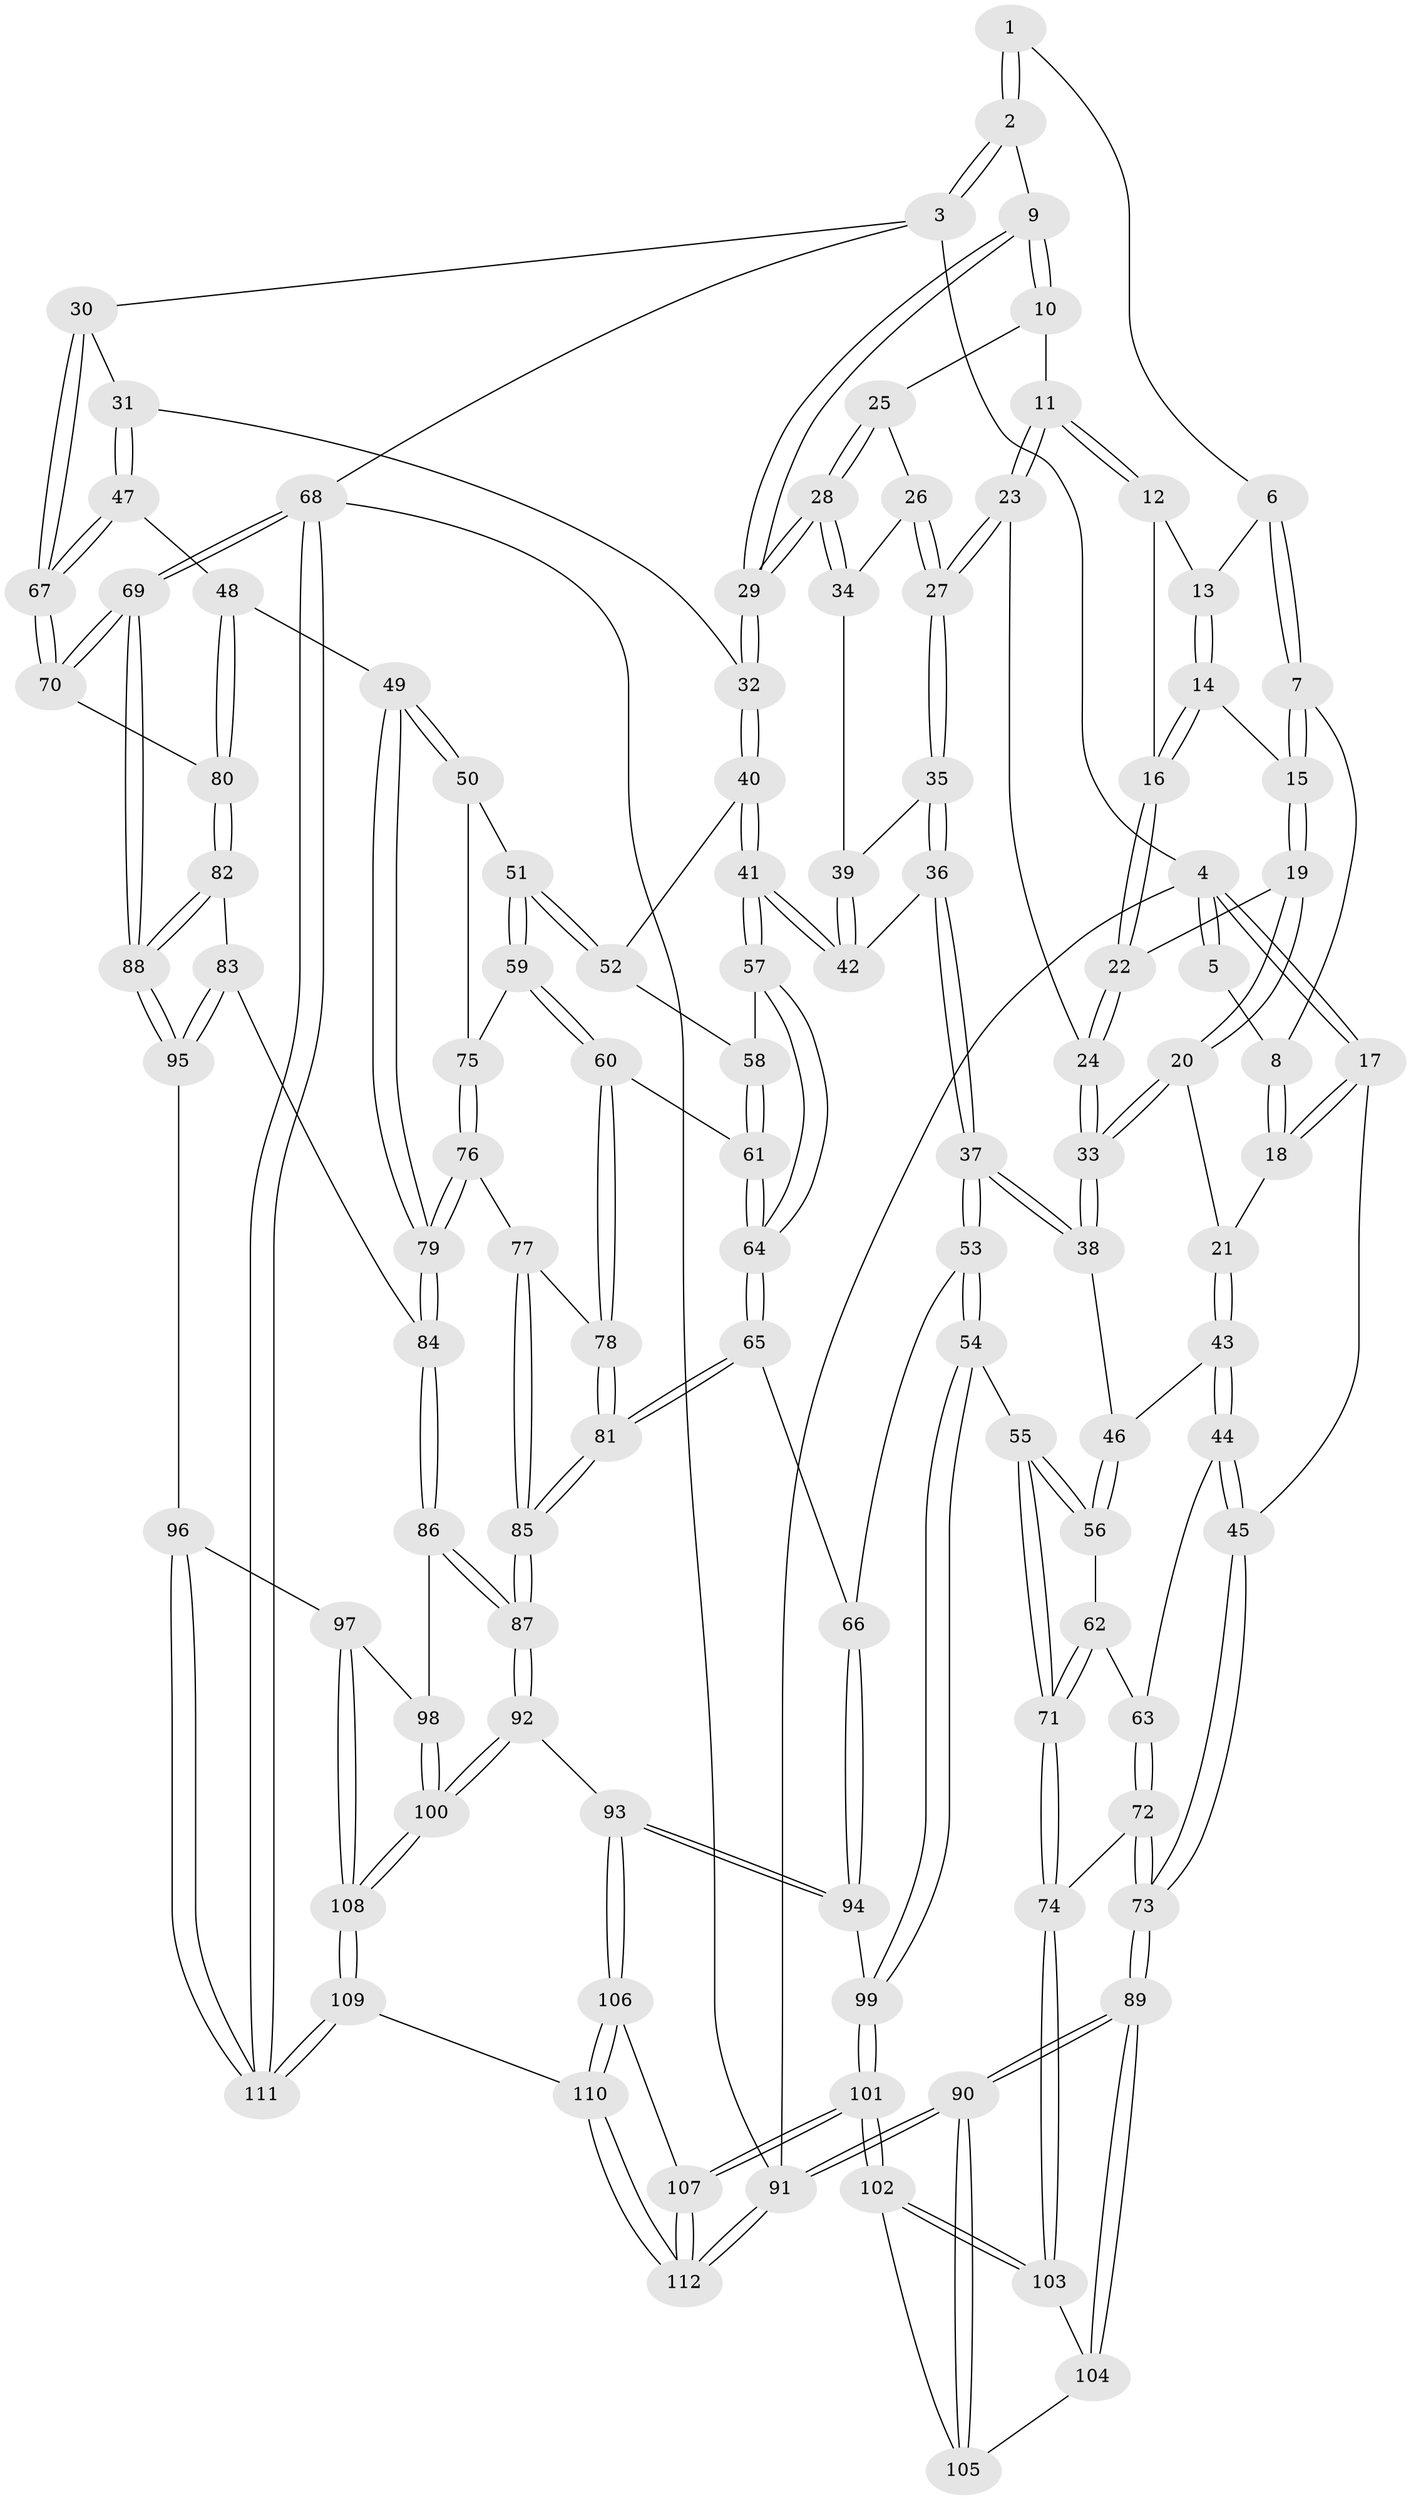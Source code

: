 // Generated by graph-tools (version 1.1) at 2025/03/03/09/25 03:03:20]
// undirected, 112 vertices, 277 edges
graph export_dot {
graph [start="1"]
  node [color=gray90,style=filled];
  1 [pos="+0.3584954532059966+0"];
  2 [pos="+1+0"];
  3 [pos="+1+0"];
  4 [pos="+0+0"];
  5 [pos="+0.14857146791375744+0"];
  6 [pos="+0.35847888978964954+0"];
  7 [pos="+0.18492338213330403+0.07354000067606413"];
  8 [pos="+0.12120137565625223+0.0904945730235435"];
  9 [pos="+0.8362412158558327+0"];
  10 [pos="+0.6131310951314631+0.13635760772423855"];
  11 [pos="+0.5083636654336778+0.12628880702827716"];
  12 [pos="+0.3865794459035923+0"];
  13 [pos="+0.359965983696299+0"];
  14 [pos="+0.24340359028655476+0.12246199290059084"];
  15 [pos="+0.23520673516384374+0.1272387791125059"];
  16 [pos="+0.3368785596043658+0.12451223776674802"];
  17 [pos="+0+0.1432973123183715"];
  18 [pos="+0.004943503812471779+0.2033100449138908"];
  19 [pos="+0.21207378616737152+0.2061091343986362"];
  20 [pos="+0.12533049708992725+0.2478909875990961"];
  21 [pos="+0.08299629201870429+0.2515282029548327"];
  22 [pos="+0.35627674258241815+0.22642259033205717"];
  23 [pos="+0.412682212740705+0.2517141620573976"];
  24 [pos="+0.37705432459430516+0.24607235883945244"];
  25 [pos="+0.6133732768415457+0.1560812139207062"];
  26 [pos="+0.5692765214850148+0.2801387624755225"];
  27 [pos="+0.4526745024600429+0.301909734405637"];
  28 [pos="+0.7065243308417709+0.3326255088659812"];
  29 [pos="+0.7184375671357219+0.33764786922591816"];
  30 [pos="+1+0"];
  31 [pos="+0.7452064111283113+0.36087873822254124"];
  32 [pos="+0.7328481186557291+0.35751081784857236"];
  33 [pos="+0.28566720907588844+0.3522499570560682"];
  34 [pos="+0.6221861200819767+0.3292319031643459"];
  35 [pos="+0.4530305683088435+0.3044537150569152"];
  36 [pos="+0.4571667807772956+0.4102220006276813"];
  37 [pos="+0.3999323997596977+0.47287124410329395"];
  38 [pos="+0.2843175681578529+0.3820322648614504"];
  39 [pos="+0.5898360049877597+0.36689604801375914"];
  40 [pos="+0.7297083428943187+0.3625548638379558"];
  41 [pos="+0.5576873144955675+0.4390836125771421"];
  42 [pos="+0.5554286913174529+0.4366099752283413"];
  43 [pos="+0.11614641374579984+0.40334336918202235"];
  44 [pos="+0.11419886466543987+0.4089334282434162"];
  45 [pos="+0+0.5345694887029506"];
  46 [pos="+0.24158895898340346+0.41553063758952785"];
  47 [pos="+0.8792686273750858+0.43506183429328915"];
  48 [pos="+0.847040790595095+0.4964250121660158"];
  49 [pos="+0.8283359642126068+0.5147237887123055"];
  50 [pos="+0.7879688274712526+0.5181123539531807"];
  51 [pos="+0.7183463845488267+0.501212356482129"];
  52 [pos="+0.6955097577747028+0.4348017374192379"];
  53 [pos="+0.3734959534525402+0.6336045088770719"];
  54 [pos="+0.34010209453545315+0.6516915699769616"];
  55 [pos="+0.31308861987315945+0.6600414348511411"];
  56 [pos="+0.242446690542561+0.48552947142273295"];
  57 [pos="+0.5738882956566542+0.4642384289976393"];
  58 [pos="+0.6622441836416229+0.45478525310443296"];
  59 [pos="+0.6821729068551717+0.5471800413601478"];
  60 [pos="+0.6767122508448566+0.5486501353570424"];
  61 [pos="+0.6573940965074866+0.5388522659108759"];
  62 [pos="+0.1362829885150951+0.4786209877481736"];
  63 [pos="+0.12136068983621467+0.4700538875073709"];
  64 [pos="+0.5761340321796993+0.535198013049351"];
  65 [pos="+0.505027262792721+0.6463647831414886"];
  66 [pos="+0.48097615335433597+0.647813867094721"];
  67 [pos="+1+0.34078663305887447"];
  68 [pos="+1+1"];
  69 [pos="+1+0.7916554846782692"];
  70 [pos="+1+0.43942250195412674"];
  71 [pos="+0.3074368417968578+0.6635637124623192"];
  72 [pos="+0.05560502555732466+0.5949465429312275"];
  73 [pos="+0+0.6646380533489137"];
  74 [pos="+0.3005840461967729+0.6692810813433201"];
  75 [pos="+0.7241975302328741+0.5682875581510043"];
  76 [pos="+0.7441706622316865+0.6112651636911925"];
  77 [pos="+0.7138392971526325+0.6092852839598654"];
  78 [pos="+0.6689981194888511+0.5964658607792803"];
  79 [pos="+0.7924447445651605+0.6557496550889675"];
  80 [pos="+0.919451478681325+0.6256530660343028"];
  81 [pos="+0.6040764040625347+0.6979451409318181"];
  82 [pos="+0.8954880184450104+0.6788696388510475"];
  83 [pos="+0.8163596603432037+0.6933287359544819"];
  84 [pos="+0.7986119536627772+0.6915336022562641"];
  85 [pos="+0.609903685072513+0.7036763773432825"];
  86 [pos="+0.7616805448044132+0.7224896548424417"];
  87 [pos="+0.6538030065519695+0.7499512980070028"];
  88 [pos="+1+0.8036597354351583"];
  89 [pos="+0+0.767939150422405"];
  90 [pos="+0+1"];
  91 [pos="+0+1"];
  92 [pos="+0.6435048000522637+0.8032172352879803"];
  93 [pos="+0.5344309508386383+0.8776194968133307"];
  94 [pos="+0.5073510767092887+0.8723347104444371"];
  95 [pos="+0.932531552714259+0.8763183170388074"];
  96 [pos="+0.9284432860552169+0.8797660735267391"];
  97 [pos="+0.8692520088251839+0.8906996793651639"];
  98 [pos="+0.7976441295427351+0.8080156282940557"];
  99 [pos="+0.47170234761205465+0.8781706917641319"];
  100 [pos="+0.7090345729063003+0.9217929150168768"];
  101 [pos="+0.35449977351652884+0.9697848084413689"];
  102 [pos="+0.3050707473791295+0.8723939305793147"];
  103 [pos="+0.2817356313536326+0.7093768841703197"];
  104 [pos="+0.23481708251282013+0.7357161607955071"];
  105 [pos="+0.06464432960082805+0.9381117362009213"];
  106 [pos="+0.5441854842886389+0.907239764820835"];
  107 [pos="+0.3405539564637743+1"];
  108 [pos="+0.7351963526001898+0.9947382360211056"];
  109 [pos="+0.6780086106610902+1"];
  110 [pos="+0.6733269742642709+1"];
  111 [pos="+0.9854084733770612+1"];
  112 [pos="+0.33134789304731155+1"];
  1 -- 2;
  1 -- 2;
  1 -- 6;
  2 -- 3;
  2 -- 3;
  2 -- 9;
  3 -- 4;
  3 -- 30;
  3 -- 68;
  4 -- 5;
  4 -- 5;
  4 -- 17;
  4 -- 17;
  4 -- 91;
  5 -- 8;
  6 -- 7;
  6 -- 7;
  6 -- 13;
  7 -- 8;
  7 -- 15;
  7 -- 15;
  8 -- 18;
  8 -- 18;
  9 -- 10;
  9 -- 10;
  9 -- 29;
  9 -- 29;
  10 -- 11;
  10 -- 25;
  11 -- 12;
  11 -- 12;
  11 -- 23;
  11 -- 23;
  12 -- 13;
  12 -- 16;
  13 -- 14;
  13 -- 14;
  14 -- 15;
  14 -- 16;
  14 -- 16;
  15 -- 19;
  15 -- 19;
  16 -- 22;
  16 -- 22;
  17 -- 18;
  17 -- 18;
  17 -- 45;
  18 -- 21;
  19 -- 20;
  19 -- 20;
  19 -- 22;
  20 -- 21;
  20 -- 33;
  20 -- 33;
  21 -- 43;
  21 -- 43;
  22 -- 24;
  22 -- 24;
  23 -- 24;
  23 -- 27;
  23 -- 27;
  24 -- 33;
  24 -- 33;
  25 -- 26;
  25 -- 28;
  25 -- 28;
  26 -- 27;
  26 -- 27;
  26 -- 34;
  27 -- 35;
  27 -- 35;
  28 -- 29;
  28 -- 29;
  28 -- 34;
  28 -- 34;
  29 -- 32;
  29 -- 32;
  30 -- 31;
  30 -- 67;
  30 -- 67;
  31 -- 32;
  31 -- 47;
  31 -- 47;
  32 -- 40;
  32 -- 40;
  33 -- 38;
  33 -- 38;
  34 -- 39;
  35 -- 36;
  35 -- 36;
  35 -- 39;
  36 -- 37;
  36 -- 37;
  36 -- 42;
  37 -- 38;
  37 -- 38;
  37 -- 53;
  37 -- 53;
  38 -- 46;
  39 -- 42;
  39 -- 42;
  40 -- 41;
  40 -- 41;
  40 -- 52;
  41 -- 42;
  41 -- 42;
  41 -- 57;
  41 -- 57;
  43 -- 44;
  43 -- 44;
  43 -- 46;
  44 -- 45;
  44 -- 45;
  44 -- 63;
  45 -- 73;
  45 -- 73;
  46 -- 56;
  46 -- 56;
  47 -- 48;
  47 -- 67;
  47 -- 67;
  48 -- 49;
  48 -- 80;
  48 -- 80;
  49 -- 50;
  49 -- 50;
  49 -- 79;
  49 -- 79;
  50 -- 51;
  50 -- 75;
  51 -- 52;
  51 -- 52;
  51 -- 59;
  51 -- 59;
  52 -- 58;
  53 -- 54;
  53 -- 54;
  53 -- 66;
  54 -- 55;
  54 -- 99;
  54 -- 99;
  55 -- 56;
  55 -- 56;
  55 -- 71;
  55 -- 71;
  56 -- 62;
  57 -- 58;
  57 -- 64;
  57 -- 64;
  58 -- 61;
  58 -- 61;
  59 -- 60;
  59 -- 60;
  59 -- 75;
  60 -- 61;
  60 -- 78;
  60 -- 78;
  61 -- 64;
  61 -- 64;
  62 -- 63;
  62 -- 71;
  62 -- 71;
  63 -- 72;
  63 -- 72;
  64 -- 65;
  64 -- 65;
  65 -- 66;
  65 -- 81;
  65 -- 81;
  66 -- 94;
  66 -- 94;
  67 -- 70;
  67 -- 70;
  68 -- 69;
  68 -- 69;
  68 -- 111;
  68 -- 111;
  68 -- 91;
  69 -- 70;
  69 -- 70;
  69 -- 88;
  69 -- 88;
  70 -- 80;
  71 -- 74;
  71 -- 74;
  72 -- 73;
  72 -- 73;
  72 -- 74;
  73 -- 89;
  73 -- 89;
  74 -- 103;
  74 -- 103;
  75 -- 76;
  75 -- 76;
  76 -- 77;
  76 -- 79;
  76 -- 79;
  77 -- 78;
  77 -- 85;
  77 -- 85;
  78 -- 81;
  78 -- 81;
  79 -- 84;
  79 -- 84;
  80 -- 82;
  80 -- 82;
  81 -- 85;
  81 -- 85;
  82 -- 83;
  82 -- 88;
  82 -- 88;
  83 -- 84;
  83 -- 95;
  83 -- 95;
  84 -- 86;
  84 -- 86;
  85 -- 87;
  85 -- 87;
  86 -- 87;
  86 -- 87;
  86 -- 98;
  87 -- 92;
  87 -- 92;
  88 -- 95;
  88 -- 95;
  89 -- 90;
  89 -- 90;
  89 -- 104;
  89 -- 104;
  90 -- 91;
  90 -- 91;
  90 -- 105;
  90 -- 105;
  91 -- 112;
  91 -- 112;
  92 -- 93;
  92 -- 100;
  92 -- 100;
  93 -- 94;
  93 -- 94;
  93 -- 106;
  93 -- 106;
  94 -- 99;
  95 -- 96;
  96 -- 97;
  96 -- 111;
  96 -- 111;
  97 -- 98;
  97 -- 108;
  97 -- 108;
  98 -- 100;
  98 -- 100;
  99 -- 101;
  99 -- 101;
  100 -- 108;
  100 -- 108;
  101 -- 102;
  101 -- 102;
  101 -- 107;
  101 -- 107;
  102 -- 103;
  102 -- 103;
  102 -- 105;
  103 -- 104;
  104 -- 105;
  106 -- 107;
  106 -- 110;
  106 -- 110;
  107 -- 112;
  107 -- 112;
  108 -- 109;
  108 -- 109;
  109 -- 110;
  109 -- 111;
  109 -- 111;
  110 -- 112;
  110 -- 112;
}
